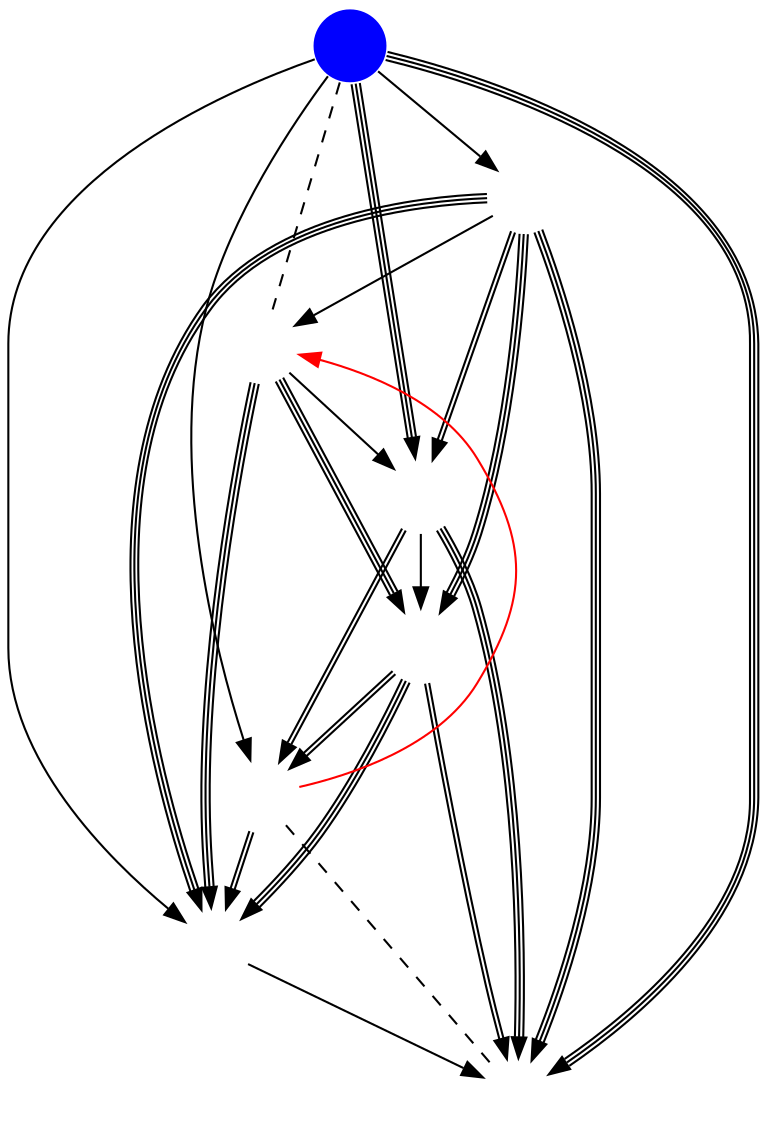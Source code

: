 digraph G {
	node [shape=circle fixedsize=true width=.5 label="" color="white" margin=0.5];
	imagepath="images/";
	T8	[image="team-8.png"];
	TS	[image="tempo-storm.png" style=filled fillcolor=blue];
	NVT	[image="naventic.png"];
	BST	[image="b-step.png"];
	GFE	[image="gale-force-esports.png"];
	NT	[image="no-tomorrow.png"];
	SSS	[image="superstars.png"];
	TF	[image="team-freedom.png"];

	/* Week 1 */
	TS	->	NVT			[ ]
	T8	->	NT			[ color="black:black:black" ]
	SSS	->	TF			[ color="black:black" ]
	GFE	->	BST			[  ]
	T8	->	BST			[ color="black:black" ]
	GFE	->	NVT			[ color="black:black:black" ]

	/* Week 2 */
	TS	->	TF			[  ]
	SSS	->	NT			[ color="black:black" ]
	TS	->	BST			[ color="black:black:black" ]
	NVT	->	NT			[  ]
	TF	->	GFE			[ constraint=false color=red ]
	T8	->	SSS			[ color="black:black:black" ]

	/* Week 3 */
	BST	->	NT			[ color="black:black:black" ]
	GFE	->	SSS			[ color="black:black:black" ]
	TF	->	NVT			[ color="black:black" ]
	TS	->	T8			[  ]
	T8	->	GFE			[  ]
	BST	->	TF			[ color="black:black" ]

	/* Week 4 */
	TS	->	NT			[ color="black:black:black" ]
	SSS	->	NVT			[ color="black:black:black" ]
	BST	->	SSS			[  ]
	T8	->	NVT			[ color="black:black:black" ]
	TS	->	GFE			[ style=dashed dir=none constraint=false ]
	TF	->	NT			[ style=dashed dir=none constraint=false ]
}
